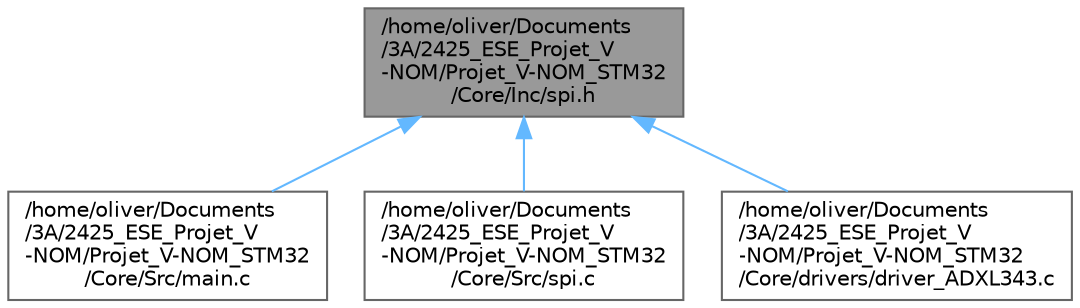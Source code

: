 digraph "/home/oliver/Documents/3A/2425_ESE_Projet_V-NOM/Projet_V-NOM_STM32/Core/Inc/spi.h"
{
 // LATEX_PDF_SIZE
  bgcolor="transparent";
  edge [fontname=Helvetica,fontsize=10,labelfontname=Helvetica,labelfontsize=10];
  node [fontname=Helvetica,fontsize=10,shape=box,height=0.2,width=0.4];
  Node1 [id="Node000001",label="/home/oliver/Documents\l/3A/2425_ESE_Projet_V\l-NOM/Projet_V-NOM_STM32\l/Core/Inc/spi.h",height=0.2,width=0.4,color="gray40", fillcolor="grey60", style="filled", fontcolor="black",tooltip="This file contains all the function prototypes for the spi.c file."];
  Node1 -> Node2 [id="edge1_Node000001_Node000002",dir="back",color="steelblue1",style="solid",tooltip=" "];
  Node2 [id="Node000002",label="/home/oliver/Documents\l/3A/2425_ESE_Projet_V\l-NOM/Projet_V-NOM_STM32\l/Core/Src/main.c",height=0.2,width=0.4,color="grey40", fillcolor="white", style="filled",URL="$main_8c.html",tooltip=": Main program body"];
  Node1 -> Node3 [id="edge2_Node000001_Node000003",dir="back",color="steelblue1",style="solid",tooltip=" "];
  Node3 [id="Node000003",label="/home/oliver/Documents\l/3A/2425_ESE_Projet_V\l-NOM/Projet_V-NOM_STM32\l/Core/Src/spi.c",height=0.2,width=0.4,color="grey40", fillcolor="white", style="filled",URL="$spi_8c.html",tooltip="This file provides code for the configuration of the SPI instances."];
  Node1 -> Node4 [id="edge3_Node000001_Node000004",dir="back",color="steelblue1",style="solid",tooltip=" "];
  Node4 [id="Node000004",label="/home/oliver/Documents\l/3A/2425_ESE_Projet_V\l-NOM/Projet_V-NOM_STM32\l/Core/drivers/driver_ADXL343.c",height=0.2,width=0.4,color="grey40", fillcolor="white", style="filled",URL="$driver__ADXL343_8c.html",tooltip="C code file for ADXL343 accelerometer driver."];
}
